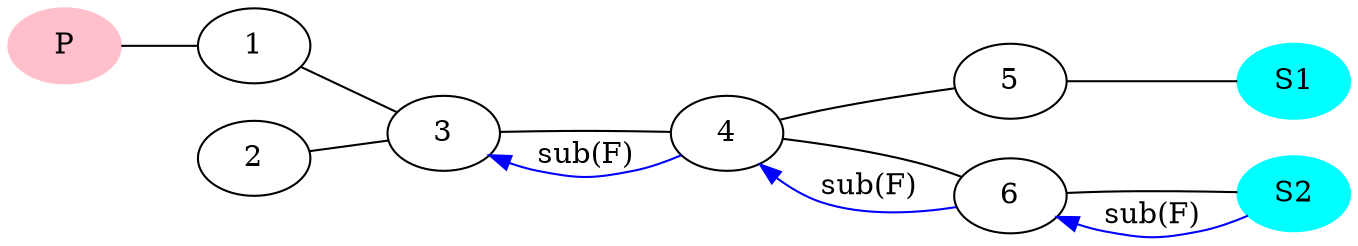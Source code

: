 # Subscription S2
digraph G {
    rankdir=LR;

    P [style = filled, color=pink];
    S1, S2 [style=filled, color=cyan];
    1,2,3,4,5,6;

    subgraph network {
        edge [dir=none]
        P -> 1
        1 -> 3
        2 -> 3
        3 -> 4
        4 -> 5
        4 -> 6
        5 -> S1
        6 -> S2
    }

    subgraph subscription {
        edge [dir="back",color=blue];
        6 -> S2 [label="sub(F)"];
        4 -> 6 [label="sub(F)"];
        3 -> 4 [label="sub(F)"];
    }
}
